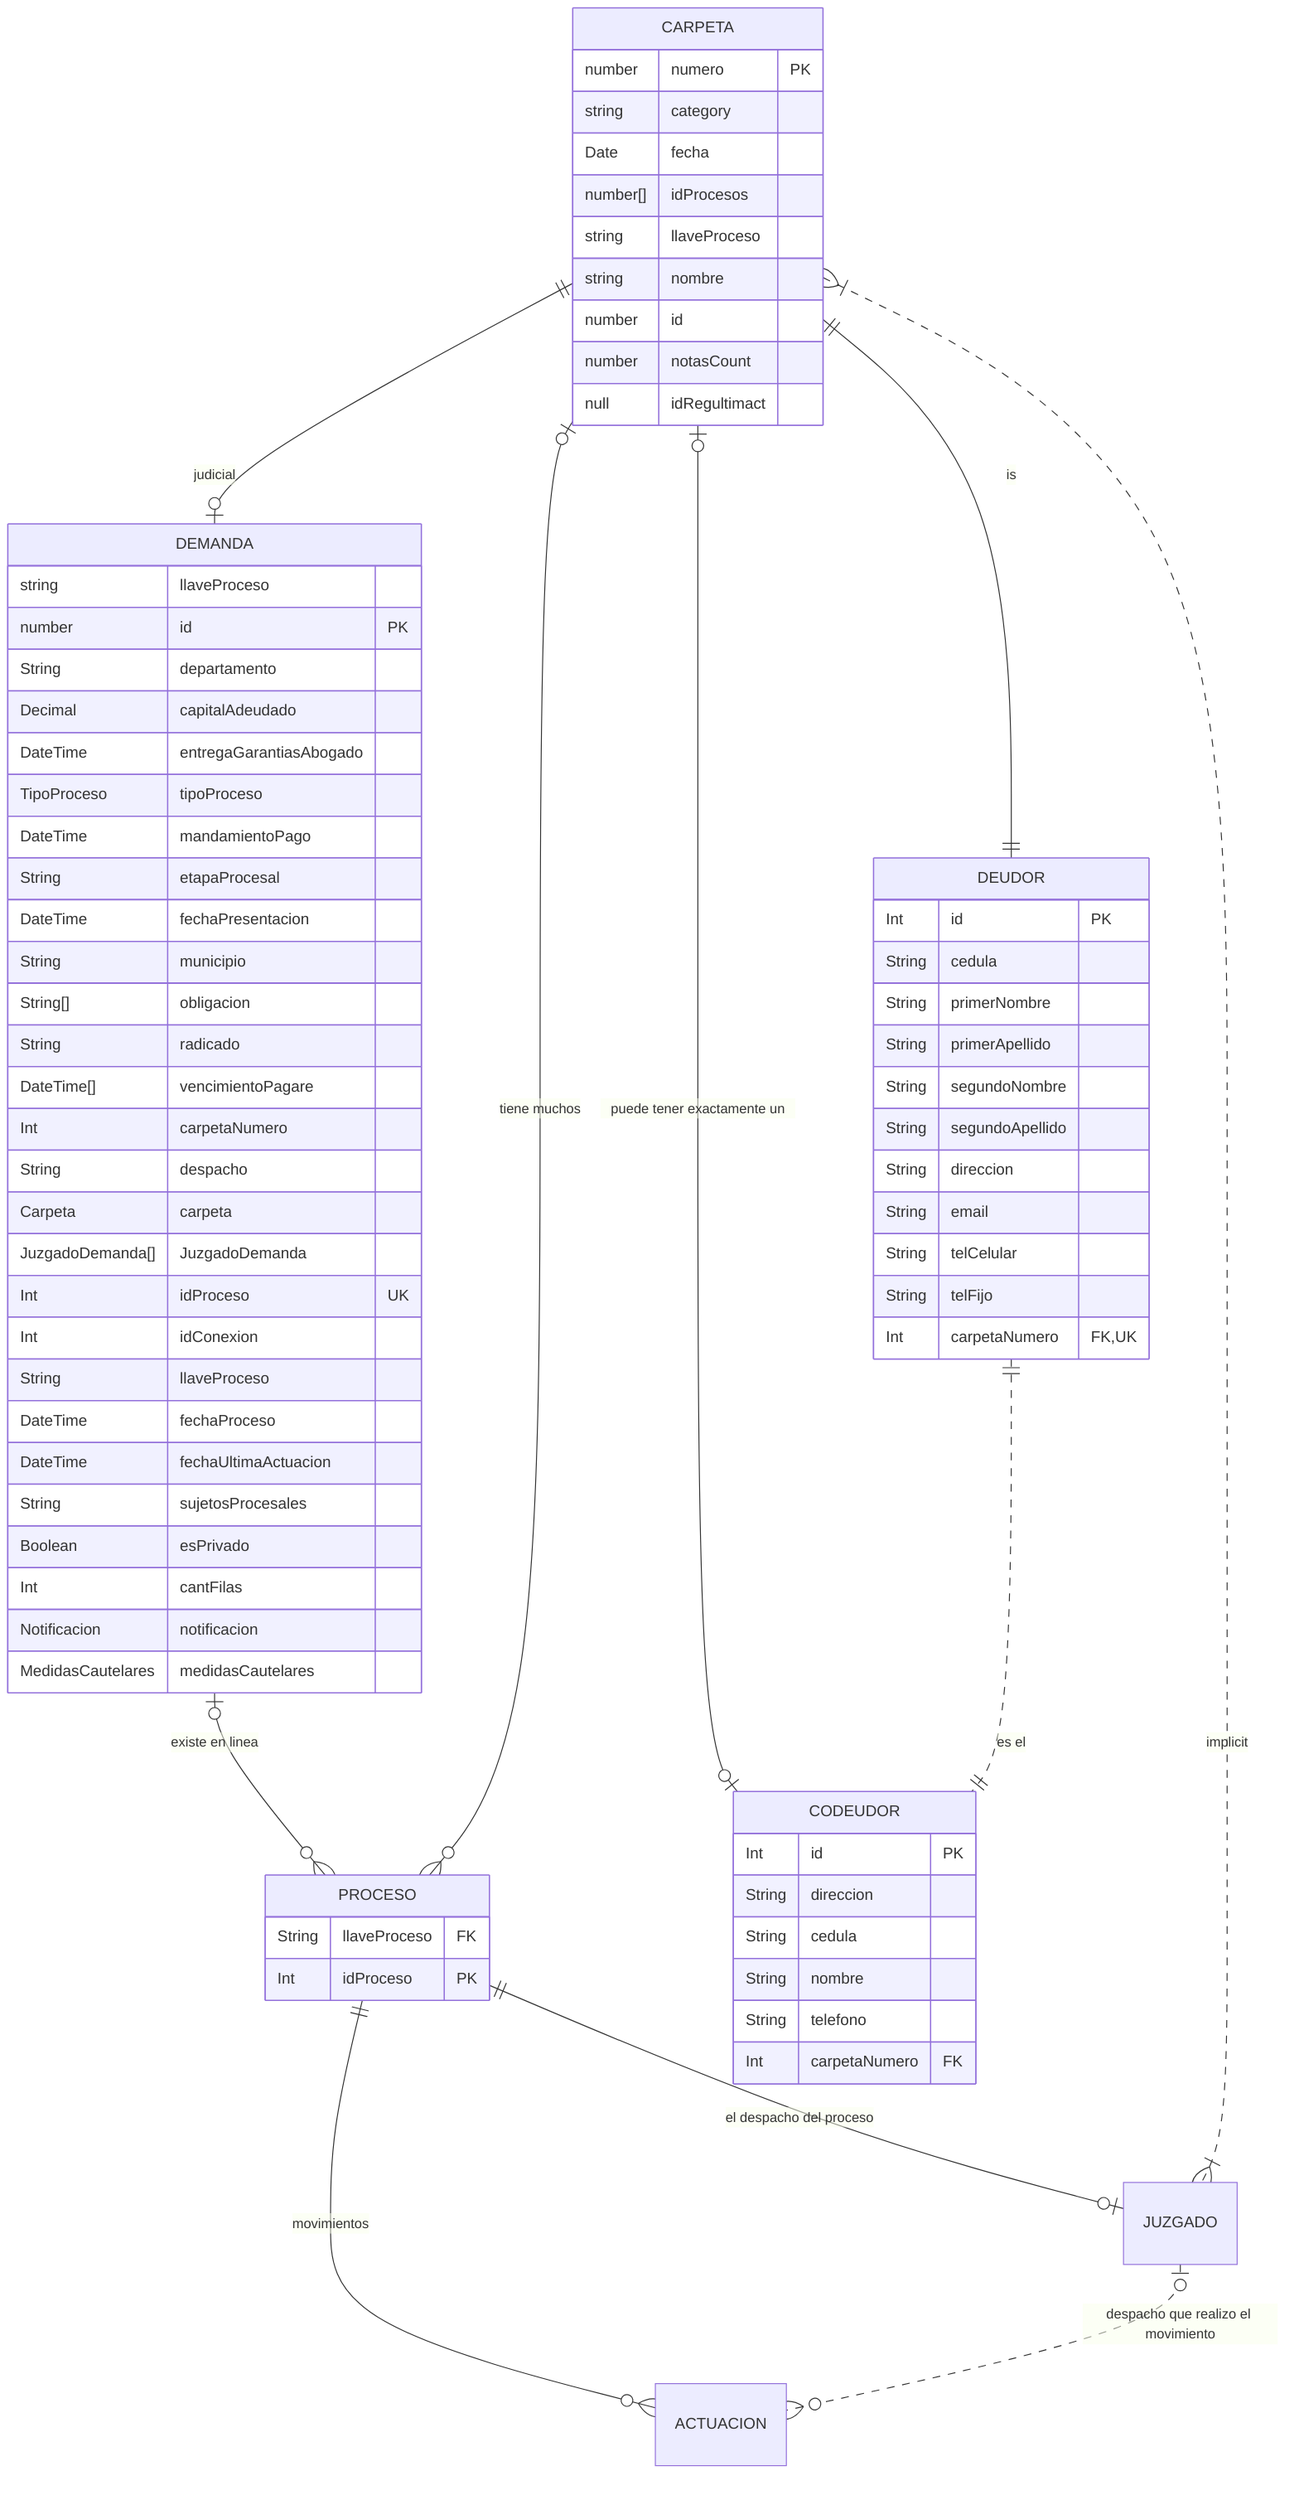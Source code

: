 erDiagram

CARPETA ||--|| DEUDOR  : is
CARPETA ||--o| DEMANDA  : judicial
DEMANDA |o--o{ PROCESO  : "existe en linea"
PROCESO ||--o| JUZGADO : "el despacho del proceso"
PROCESO ||--o{ ACTUACION : movimientos
JUZGADO |o..o{ ACTUACION : "despacho que realizo el movimiento"
CARPETA }|..|{ JUZGADO : implicit
CARPETA |o--o{ PROCESO : "tiene muchos"
CARPETA |o--o|CODEUDOR : "puede tener exactamente un"
DEUDOR ||..|| CODEUDOR : "es el"

DEMANDA{
  string llaveProceso
  number                id            PK
    String departamento
Decimal           capitalAdeudado
DateTime          entregaGarantiasAbogado
TipoProceso        tipoProceso
DateTime          mandamientoPago
String etapaProcesal
DateTime          fechaPresentacion
String municipio
String[] obligacion
String radicado
DateTime[]         vencimientoPagare
Int                carpetaNumero
String despacho
Carpeta            carpeta
JuzgadoDemanda[] JuzgadoDemanda
Int                idProceso     UK
Int idConexion
String llaveProceso
DateTime          fechaProceso
DateTime          fechaUltimaActuacion
String sujetosProcesales
Boolean esPrivado
Int cantFilas
Notificacion notificacion
MedidasCautelares medidasCautelares
}

PROCESO{
    String llaveProceso FK
    Int idProceso PK
}

CARPETA {
    number numero PK
    string category
    Date fecha
    number[] idProcesos
    string llaveProceso
    string nombre
    number id
    number notasCount
    null idRegultimact
}

CODEUDOR{
  Int   id  PK
  String direccion
  String cedula
  String nombre
  String telefono
  Int   carpetaNumero FK
}
DEUDOR{
Int  id   PK
String cedula
String primerNombre
String primerApellido
String segundoNombre
String segundoApellido
String direccion
String email
String telCelular
String telFijo
Int   carpetaNumero    FK, UK
}